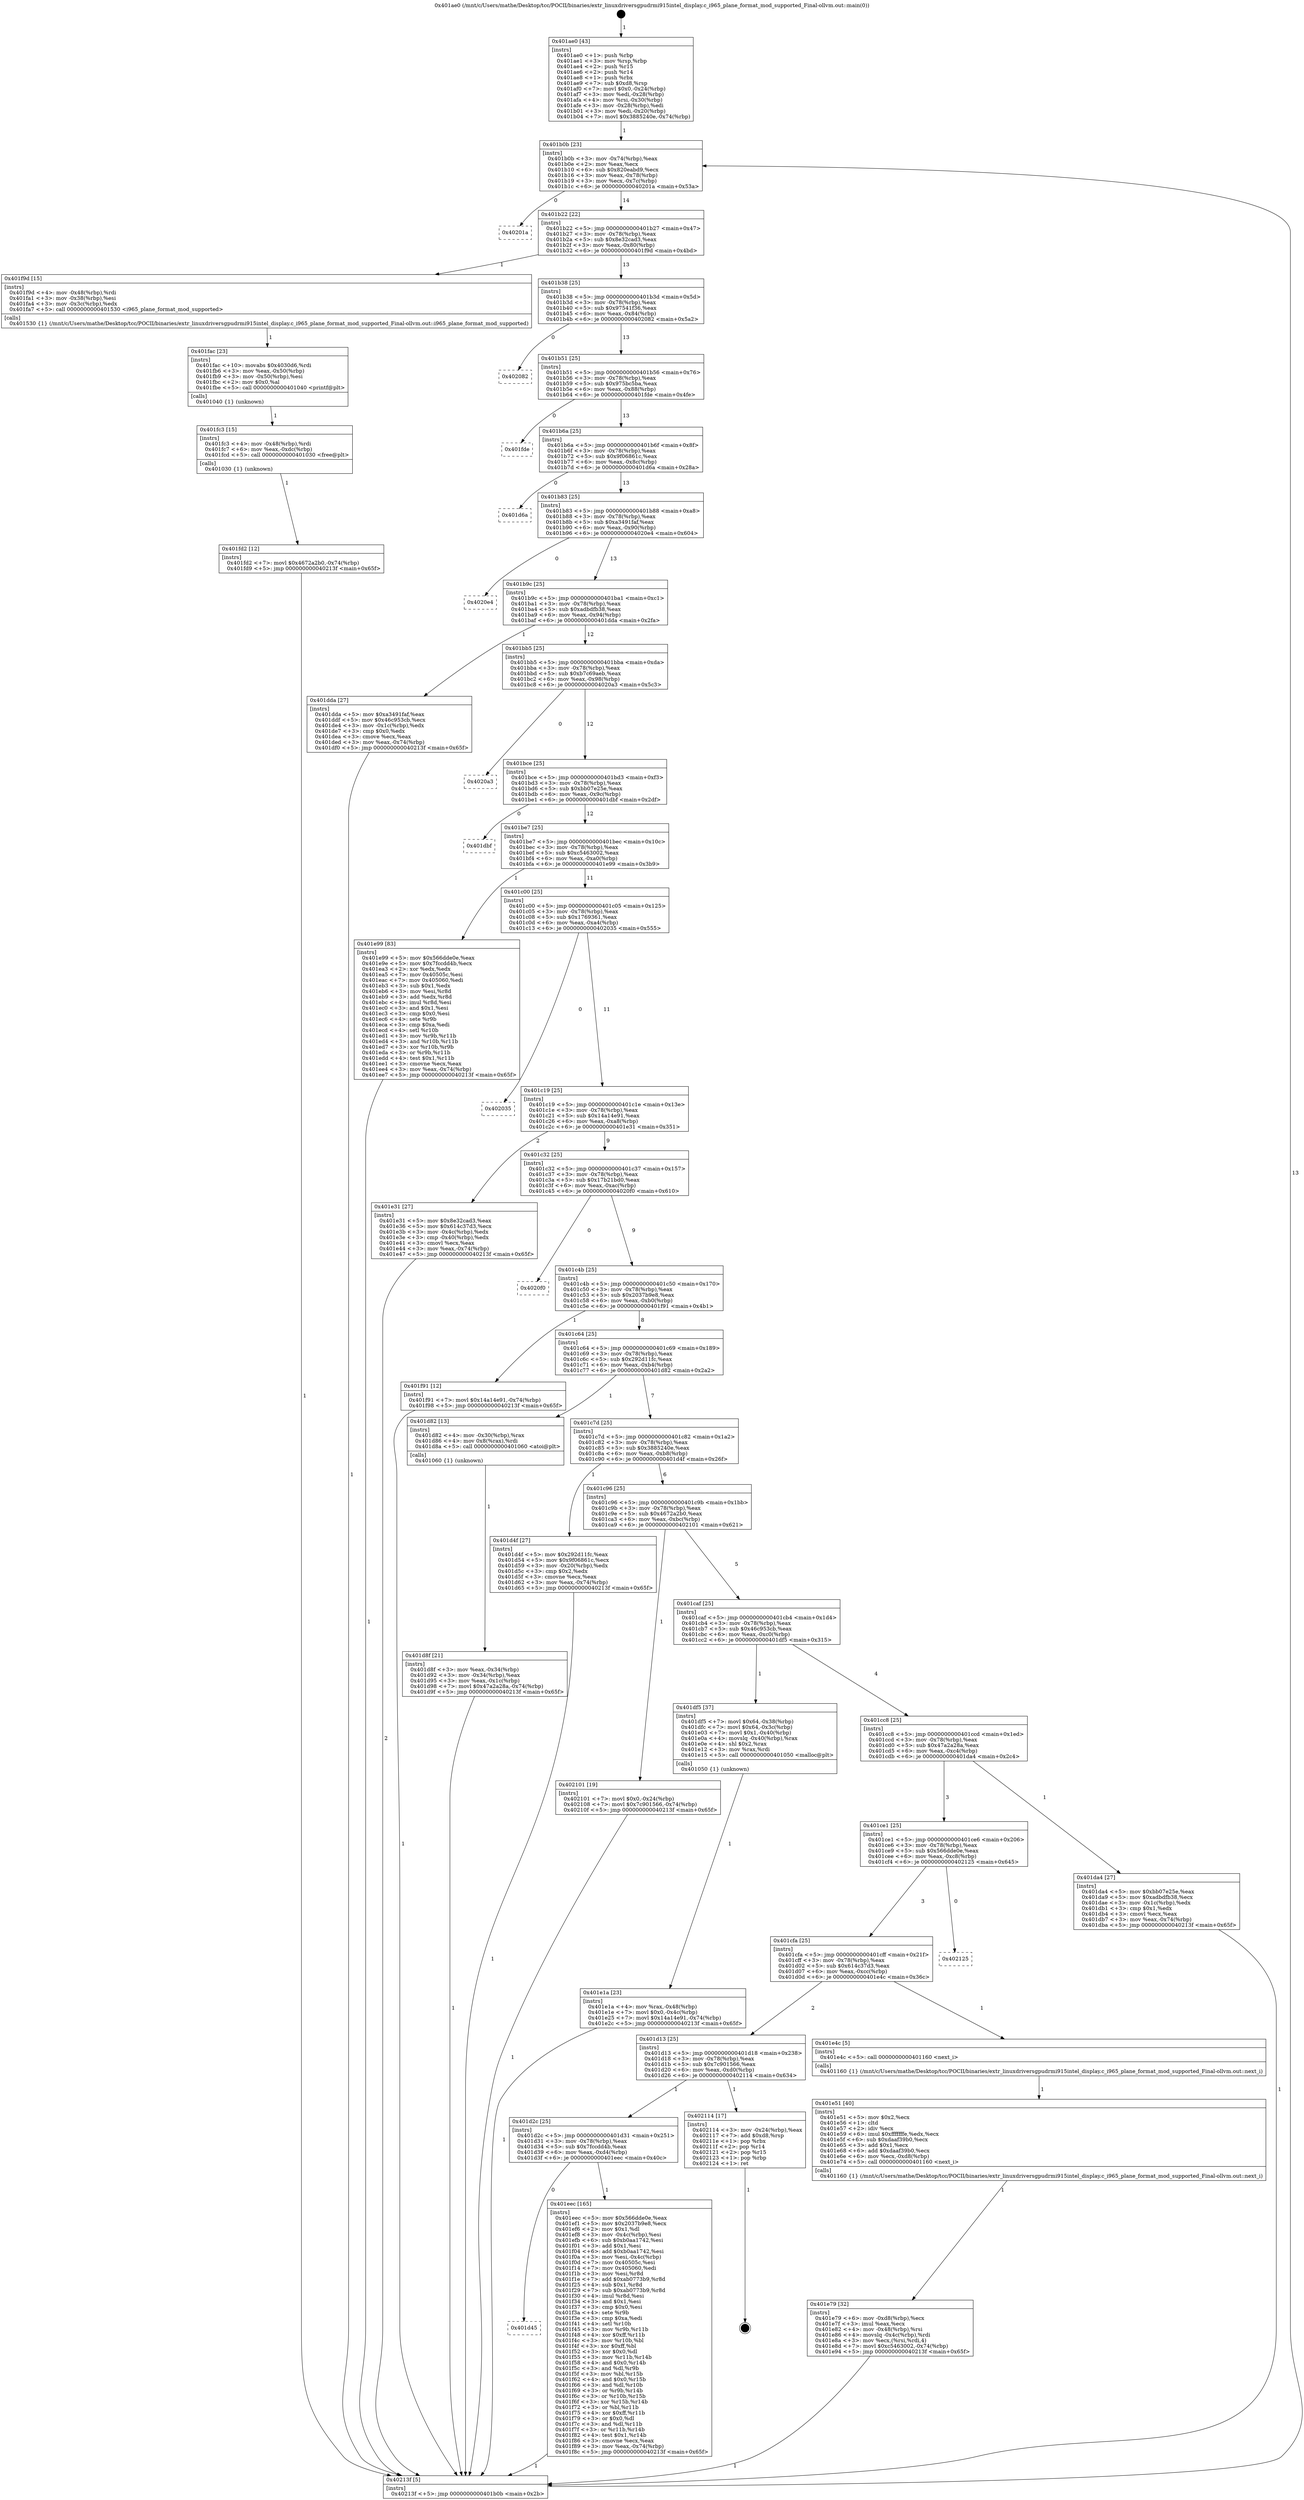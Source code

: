 digraph "0x401ae0" {
  label = "0x401ae0 (/mnt/c/Users/mathe/Desktop/tcc/POCII/binaries/extr_linuxdriversgpudrmi915intel_display.c_i965_plane_format_mod_supported_Final-ollvm.out::main(0))"
  labelloc = "t"
  node[shape=record]

  Entry [label="",width=0.3,height=0.3,shape=circle,fillcolor=black,style=filled]
  "0x401b0b" [label="{
     0x401b0b [23]\l
     | [instrs]\l
     &nbsp;&nbsp;0x401b0b \<+3\>: mov -0x74(%rbp),%eax\l
     &nbsp;&nbsp;0x401b0e \<+2\>: mov %eax,%ecx\l
     &nbsp;&nbsp;0x401b10 \<+6\>: sub $0x820eabd9,%ecx\l
     &nbsp;&nbsp;0x401b16 \<+3\>: mov %eax,-0x78(%rbp)\l
     &nbsp;&nbsp;0x401b19 \<+3\>: mov %ecx,-0x7c(%rbp)\l
     &nbsp;&nbsp;0x401b1c \<+6\>: je 000000000040201a \<main+0x53a\>\l
  }"]
  "0x40201a" [label="{
     0x40201a\l
  }", style=dashed]
  "0x401b22" [label="{
     0x401b22 [22]\l
     | [instrs]\l
     &nbsp;&nbsp;0x401b22 \<+5\>: jmp 0000000000401b27 \<main+0x47\>\l
     &nbsp;&nbsp;0x401b27 \<+3\>: mov -0x78(%rbp),%eax\l
     &nbsp;&nbsp;0x401b2a \<+5\>: sub $0x8e32cad3,%eax\l
     &nbsp;&nbsp;0x401b2f \<+3\>: mov %eax,-0x80(%rbp)\l
     &nbsp;&nbsp;0x401b32 \<+6\>: je 0000000000401f9d \<main+0x4bd\>\l
  }"]
  Exit [label="",width=0.3,height=0.3,shape=circle,fillcolor=black,style=filled,peripheries=2]
  "0x401f9d" [label="{
     0x401f9d [15]\l
     | [instrs]\l
     &nbsp;&nbsp;0x401f9d \<+4\>: mov -0x48(%rbp),%rdi\l
     &nbsp;&nbsp;0x401fa1 \<+3\>: mov -0x38(%rbp),%esi\l
     &nbsp;&nbsp;0x401fa4 \<+3\>: mov -0x3c(%rbp),%edx\l
     &nbsp;&nbsp;0x401fa7 \<+5\>: call 0000000000401530 \<i965_plane_format_mod_supported\>\l
     | [calls]\l
     &nbsp;&nbsp;0x401530 \{1\} (/mnt/c/Users/mathe/Desktop/tcc/POCII/binaries/extr_linuxdriversgpudrmi915intel_display.c_i965_plane_format_mod_supported_Final-ollvm.out::i965_plane_format_mod_supported)\l
  }"]
  "0x401b38" [label="{
     0x401b38 [25]\l
     | [instrs]\l
     &nbsp;&nbsp;0x401b38 \<+5\>: jmp 0000000000401b3d \<main+0x5d\>\l
     &nbsp;&nbsp;0x401b3d \<+3\>: mov -0x78(%rbp),%eax\l
     &nbsp;&nbsp;0x401b40 \<+5\>: sub $0x97541f36,%eax\l
     &nbsp;&nbsp;0x401b45 \<+6\>: mov %eax,-0x84(%rbp)\l
     &nbsp;&nbsp;0x401b4b \<+6\>: je 0000000000402082 \<main+0x5a2\>\l
  }"]
  "0x401fd2" [label="{
     0x401fd2 [12]\l
     | [instrs]\l
     &nbsp;&nbsp;0x401fd2 \<+7\>: movl $0x4672a2b0,-0x74(%rbp)\l
     &nbsp;&nbsp;0x401fd9 \<+5\>: jmp 000000000040213f \<main+0x65f\>\l
  }"]
  "0x402082" [label="{
     0x402082\l
  }", style=dashed]
  "0x401b51" [label="{
     0x401b51 [25]\l
     | [instrs]\l
     &nbsp;&nbsp;0x401b51 \<+5\>: jmp 0000000000401b56 \<main+0x76\>\l
     &nbsp;&nbsp;0x401b56 \<+3\>: mov -0x78(%rbp),%eax\l
     &nbsp;&nbsp;0x401b59 \<+5\>: sub $0x975bc5ba,%eax\l
     &nbsp;&nbsp;0x401b5e \<+6\>: mov %eax,-0x88(%rbp)\l
     &nbsp;&nbsp;0x401b64 \<+6\>: je 0000000000401fde \<main+0x4fe\>\l
  }"]
  "0x401fc3" [label="{
     0x401fc3 [15]\l
     | [instrs]\l
     &nbsp;&nbsp;0x401fc3 \<+4\>: mov -0x48(%rbp),%rdi\l
     &nbsp;&nbsp;0x401fc7 \<+6\>: mov %eax,-0xdc(%rbp)\l
     &nbsp;&nbsp;0x401fcd \<+5\>: call 0000000000401030 \<free@plt\>\l
     | [calls]\l
     &nbsp;&nbsp;0x401030 \{1\} (unknown)\l
  }"]
  "0x401fde" [label="{
     0x401fde\l
  }", style=dashed]
  "0x401b6a" [label="{
     0x401b6a [25]\l
     | [instrs]\l
     &nbsp;&nbsp;0x401b6a \<+5\>: jmp 0000000000401b6f \<main+0x8f\>\l
     &nbsp;&nbsp;0x401b6f \<+3\>: mov -0x78(%rbp),%eax\l
     &nbsp;&nbsp;0x401b72 \<+5\>: sub $0x9f06861c,%eax\l
     &nbsp;&nbsp;0x401b77 \<+6\>: mov %eax,-0x8c(%rbp)\l
     &nbsp;&nbsp;0x401b7d \<+6\>: je 0000000000401d6a \<main+0x28a\>\l
  }"]
  "0x401fac" [label="{
     0x401fac [23]\l
     | [instrs]\l
     &nbsp;&nbsp;0x401fac \<+10\>: movabs $0x4030d6,%rdi\l
     &nbsp;&nbsp;0x401fb6 \<+3\>: mov %eax,-0x50(%rbp)\l
     &nbsp;&nbsp;0x401fb9 \<+3\>: mov -0x50(%rbp),%esi\l
     &nbsp;&nbsp;0x401fbc \<+2\>: mov $0x0,%al\l
     &nbsp;&nbsp;0x401fbe \<+5\>: call 0000000000401040 \<printf@plt\>\l
     | [calls]\l
     &nbsp;&nbsp;0x401040 \{1\} (unknown)\l
  }"]
  "0x401d6a" [label="{
     0x401d6a\l
  }", style=dashed]
  "0x401b83" [label="{
     0x401b83 [25]\l
     | [instrs]\l
     &nbsp;&nbsp;0x401b83 \<+5\>: jmp 0000000000401b88 \<main+0xa8\>\l
     &nbsp;&nbsp;0x401b88 \<+3\>: mov -0x78(%rbp),%eax\l
     &nbsp;&nbsp;0x401b8b \<+5\>: sub $0xa3491faf,%eax\l
     &nbsp;&nbsp;0x401b90 \<+6\>: mov %eax,-0x90(%rbp)\l
     &nbsp;&nbsp;0x401b96 \<+6\>: je 00000000004020e4 \<main+0x604\>\l
  }"]
  "0x401d45" [label="{
     0x401d45\l
  }", style=dashed]
  "0x4020e4" [label="{
     0x4020e4\l
  }", style=dashed]
  "0x401b9c" [label="{
     0x401b9c [25]\l
     | [instrs]\l
     &nbsp;&nbsp;0x401b9c \<+5\>: jmp 0000000000401ba1 \<main+0xc1\>\l
     &nbsp;&nbsp;0x401ba1 \<+3\>: mov -0x78(%rbp),%eax\l
     &nbsp;&nbsp;0x401ba4 \<+5\>: sub $0xadbdfb38,%eax\l
     &nbsp;&nbsp;0x401ba9 \<+6\>: mov %eax,-0x94(%rbp)\l
     &nbsp;&nbsp;0x401baf \<+6\>: je 0000000000401dda \<main+0x2fa\>\l
  }"]
  "0x401eec" [label="{
     0x401eec [165]\l
     | [instrs]\l
     &nbsp;&nbsp;0x401eec \<+5\>: mov $0x566dde0e,%eax\l
     &nbsp;&nbsp;0x401ef1 \<+5\>: mov $0x2037b9e8,%ecx\l
     &nbsp;&nbsp;0x401ef6 \<+2\>: mov $0x1,%dl\l
     &nbsp;&nbsp;0x401ef8 \<+3\>: mov -0x4c(%rbp),%esi\l
     &nbsp;&nbsp;0x401efb \<+6\>: sub $0xb0aa1742,%esi\l
     &nbsp;&nbsp;0x401f01 \<+3\>: add $0x1,%esi\l
     &nbsp;&nbsp;0x401f04 \<+6\>: add $0xb0aa1742,%esi\l
     &nbsp;&nbsp;0x401f0a \<+3\>: mov %esi,-0x4c(%rbp)\l
     &nbsp;&nbsp;0x401f0d \<+7\>: mov 0x40505c,%esi\l
     &nbsp;&nbsp;0x401f14 \<+7\>: mov 0x405060,%edi\l
     &nbsp;&nbsp;0x401f1b \<+3\>: mov %esi,%r8d\l
     &nbsp;&nbsp;0x401f1e \<+7\>: add $0xab0773b9,%r8d\l
     &nbsp;&nbsp;0x401f25 \<+4\>: sub $0x1,%r8d\l
     &nbsp;&nbsp;0x401f29 \<+7\>: sub $0xab0773b9,%r8d\l
     &nbsp;&nbsp;0x401f30 \<+4\>: imul %r8d,%esi\l
     &nbsp;&nbsp;0x401f34 \<+3\>: and $0x1,%esi\l
     &nbsp;&nbsp;0x401f37 \<+3\>: cmp $0x0,%esi\l
     &nbsp;&nbsp;0x401f3a \<+4\>: sete %r9b\l
     &nbsp;&nbsp;0x401f3e \<+3\>: cmp $0xa,%edi\l
     &nbsp;&nbsp;0x401f41 \<+4\>: setl %r10b\l
     &nbsp;&nbsp;0x401f45 \<+3\>: mov %r9b,%r11b\l
     &nbsp;&nbsp;0x401f48 \<+4\>: xor $0xff,%r11b\l
     &nbsp;&nbsp;0x401f4c \<+3\>: mov %r10b,%bl\l
     &nbsp;&nbsp;0x401f4f \<+3\>: xor $0xff,%bl\l
     &nbsp;&nbsp;0x401f52 \<+3\>: xor $0x0,%dl\l
     &nbsp;&nbsp;0x401f55 \<+3\>: mov %r11b,%r14b\l
     &nbsp;&nbsp;0x401f58 \<+4\>: and $0x0,%r14b\l
     &nbsp;&nbsp;0x401f5c \<+3\>: and %dl,%r9b\l
     &nbsp;&nbsp;0x401f5f \<+3\>: mov %bl,%r15b\l
     &nbsp;&nbsp;0x401f62 \<+4\>: and $0x0,%r15b\l
     &nbsp;&nbsp;0x401f66 \<+3\>: and %dl,%r10b\l
     &nbsp;&nbsp;0x401f69 \<+3\>: or %r9b,%r14b\l
     &nbsp;&nbsp;0x401f6c \<+3\>: or %r10b,%r15b\l
     &nbsp;&nbsp;0x401f6f \<+3\>: xor %r15b,%r14b\l
     &nbsp;&nbsp;0x401f72 \<+3\>: or %bl,%r11b\l
     &nbsp;&nbsp;0x401f75 \<+4\>: xor $0xff,%r11b\l
     &nbsp;&nbsp;0x401f79 \<+3\>: or $0x0,%dl\l
     &nbsp;&nbsp;0x401f7c \<+3\>: and %dl,%r11b\l
     &nbsp;&nbsp;0x401f7f \<+3\>: or %r11b,%r14b\l
     &nbsp;&nbsp;0x401f82 \<+4\>: test $0x1,%r14b\l
     &nbsp;&nbsp;0x401f86 \<+3\>: cmovne %ecx,%eax\l
     &nbsp;&nbsp;0x401f89 \<+3\>: mov %eax,-0x74(%rbp)\l
     &nbsp;&nbsp;0x401f8c \<+5\>: jmp 000000000040213f \<main+0x65f\>\l
  }"]
  "0x401dda" [label="{
     0x401dda [27]\l
     | [instrs]\l
     &nbsp;&nbsp;0x401dda \<+5\>: mov $0xa3491faf,%eax\l
     &nbsp;&nbsp;0x401ddf \<+5\>: mov $0x46c953cb,%ecx\l
     &nbsp;&nbsp;0x401de4 \<+3\>: mov -0x1c(%rbp),%edx\l
     &nbsp;&nbsp;0x401de7 \<+3\>: cmp $0x0,%edx\l
     &nbsp;&nbsp;0x401dea \<+3\>: cmove %ecx,%eax\l
     &nbsp;&nbsp;0x401ded \<+3\>: mov %eax,-0x74(%rbp)\l
     &nbsp;&nbsp;0x401df0 \<+5\>: jmp 000000000040213f \<main+0x65f\>\l
  }"]
  "0x401bb5" [label="{
     0x401bb5 [25]\l
     | [instrs]\l
     &nbsp;&nbsp;0x401bb5 \<+5\>: jmp 0000000000401bba \<main+0xda\>\l
     &nbsp;&nbsp;0x401bba \<+3\>: mov -0x78(%rbp),%eax\l
     &nbsp;&nbsp;0x401bbd \<+5\>: sub $0xb7c69aeb,%eax\l
     &nbsp;&nbsp;0x401bc2 \<+6\>: mov %eax,-0x98(%rbp)\l
     &nbsp;&nbsp;0x401bc8 \<+6\>: je 00000000004020a3 \<main+0x5c3\>\l
  }"]
  "0x401d2c" [label="{
     0x401d2c [25]\l
     | [instrs]\l
     &nbsp;&nbsp;0x401d2c \<+5\>: jmp 0000000000401d31 \<main+0x251\>\l
     &nbsp;&nbsp;0x401d31 \<+3\>: mov -0x78(%rbp),%eax\l
     &nbsp;&nbsp;0x401d34 \<+5\>: sub $0x7fccdd4b,%eax\l
     &nbsp;&nbsp;0x401d39 \<+6\>: mov %eax,-0xd4(%rbp)\l
     &nbsp;&nbsp;0x401d3f \<+6\>: je 0000000000401eec \<main+0x40c\>\l
  }"]
  "0x4020a3" [label="{
     0x4020a3\l
  }", style=dashed]
  "0x401bce" [label="{
     0x401bce [25]\l
     | [instrs]\l
     &nbsp;&nbsp;0x401bce \<+5\>: jmp 0000000000401bd3 \<main+0xf3\>\l
     &nbsp;&nbsp;0x401bd3 \<+3\>: mov -0x78(%rbp),%eax\l
     &nbsp;&nbsp;0x401bd6 \<+5\>: sub $0xbb07e25e,%eax\l
     &nbsp;&nbsp;0x401bdb \<+6\>: mov %eax,-0x9c(%rbp)\l
     &nbsp;&nbsp;0x401be1 \<+6\>: je 0000000000401dbf \<main+0x2df\>\l
  }"]
  "0x402114" [label="{
     0x402114 [17]\l
     | [instrs]\l
     &nbsp;&nbsp;0x402114 \<+3\>: mov -0x24(%rbp),%eax\l
     &nbsp;&nbsp;0x402117 \<+7\>: add $0xd8,%rsp\l
     &nbsp;&nbsp;0x40211e \<+1\>: pop %rbx\l
     &nbsp;&nbsp;0x40211f \<+2\>: pop %r14\l
     &nbsp;&nbsp;0x402121 \<+2\>: pop %r15\l
     &nbsp;&nbsp;0x402123 \<+1\>: pop %rbp\l
     &nbsp;&nbsp;0x402124 \<+1\>: ret\l
  }"]
  "0x401dbf" [label="{
     0x401dbf\l
  }", style=dashed]
  "0x401be7" [label="{
     0x401be7 [25]\l
     | [instrs]\l
     &nbsp;&nbsp;0x401be7 \<+5\>: jmp 0000000000401bec \<main+0x10c\>\l
     &nbsp;&nbsp;0x401bec \<+3\>: mov -0x78(%rbp),%eax\l
     &nbsp;&nbsp;0x401bef \<+5\>: sub $0xc5463002,%eax\l
     &nbsp;&nbsp;0x401bf4 \<+6\>: mov %eax,-0xa0(%rbp)\l
     &nbsp;&nbsp;0x401bfa \<+6\>: je 0000000000401e99 \<main+0x3b9\>\l
  }"]
  "0x401e79" [label="{
     0x401e79 [32]\l
     | [instrs]\l
     &nbsp;&nbsp;0x401e79 \<+6\>: mov -0xd8(%rbp),%ecx\l
     &nbsp;&nbsp;0x401e7f \<+3\>: imul %eax,%ecx\l
     &nbsp;&nbsp;0x401e82 \<+4\>: mov -0x48(%rbp),%rsi\l
     &nbsp;&nbsp;0x401e86 \<+4\>: movslq -0x4c(%rbp),%rdi\l
     &nbsp;&nbsp;0x401e8a \<+3\>: mov %ecx,(%rsi,%rdi,4)\l
     &nbsp;&nbsp;0x401e8d \<+7\>: movl $0xc5463002,-0x74(%rbp)\l
     &nbsp;&nbsp;0x401e94 \<+5\>: jmp 000000000040213f \<main+0x65f\>\l
  }"]
  "0x401e99" [label="{
     0x401e99 [83]\l
     | [instrs]\l
     &nbsp;&nbsp;0x401e99 \<+5\>: mov $0x566dde0e,%eax\l
     &nbsp;&nbsp;0x401e9e \<+5\>: mov $0x7fccdd4b,%ecx\l
     &nbsp;&nbsp;0x401ea3 \<+2\>: xor %edx,%edx\l
     &nbsp;&nbsp;0x401ea5 \<+7\>: mov 0x40505c,%esi\l
     &nbsp;&nbsp;0x401eac \<+7\>: mov 0x405060,%edi\l
     &nbsp;&nbsp;0x401eb3 \<+3\>: sub $0x1,%edx\l
     &nbsp;&nbsp;0x401eb6 \<+3\>: mov %esi,%r8d\l
     &nbsp;&nbsp;0x401eb9 \<+3\>: add %edx,%r8d\l
     &nbsp;&nbsp;0x401ebc \<+4\>: imul %r8d,%esi\l
     &nbsp;&nbsp;0x401ec0 \<+3\>: and $0x1,%esi\l
     &nbsp;&nbsp;0x401ec3 \<+3\>: cmp $0x0,%esi\l
     &nbsp;&nbsp;0x401ec6 \<+4\>: sete %r9b\l
     &nbsp;&nbsp;0x401eca \<+3\>: cmp $0xa,%edi\l
     &nbsp;&nbsp;0x401ecd \<+4\>: setl %r10b\l
     &nbsp;&nbsp;0x401ed1 \<+3\>: mov %r9b,%r11b\l
     &nbsp;&nbsp;0x401ed4 \<+3\>: and %r10b,%r11b\l
     &nbsp;&nbsp;0x401ed7 \<+3\>: xor %r10b,%r9b\l
     &nbsp;&nbsp;0x401eda \<+3\>: or %r9b,%r11b\l
     &nbsp;&nbsp;0x401edd \<+4\>: test $0x1,%r11b\l
     &nbsp;&nbsp;0x401ee1 \<+3\>: cmovne %ecx,%eax\l
     &nbsp;&nbsp;0x401ee4 \<+3\>: mov %eax,-0x74(%rbp)\l
     &nbsp;&nbsp;0x401ee7 \<+5\>: jmp 000000000040213f \<main+0x65f\>\l
  }"]
  "0x401c00" [label="{
     0x401c00 [25]\l
     | [instrs]\l
     &nbsp;&nbsp;0x401c00 \<+5\>: jmp 0000000000401c05 \<main+0x125\>\l
     &nbsp;&nbsp;0x401c05 \<+3\>: mov -0x78(%rbp),%eax\l
     &nbsp;&nbsp;0x401c08 \<+5\>: sub $0x1769361,%eax\l
     &nbsp;&nbsp;0x401c0d \<+6\>: mov %eax,-0xa4(%rbp)\l
     &nbsp;&nbsp;0x401c13 \<+6\>: je 0000000000402035 \<main+0x555\>\l
  }"]
  "0x401e51" [label="{
     0x401e51 [40]\l
     | [instrs]\l
     &nbsp;&nbsp;0x401e51 \<+5\>: mov $0x2,%ecx\l
     &nbsp;&nbsp;0x401e56 \<+1\>: cltd\l
     &nbsp;&nbsp;0x401e57 \<+2\>: idiv %ecx\l
     &nbsp;&nbsp;0x401e59 \<+6\>: imul $0xfffffffe,%edx,%ecx\l
     &nbsp;&nbsp;0x401e5f \<+6\>: sub $0xdaaf39b0,%ecx\l
     &nbsp;&nbsp;0x401e65 \<+3\>: add $0x1,%ecx\l
     &nbsp;&nbsp;0x401e68 \<+6\>: add $0xdaaf39b0,%ecx\l
     &nbsp;&nbsp;0x401e6e \<+6\>: mov %ecx,-0xd8(%rbp)\l
     &nbsp;&nbsp;0x401e74 \<+5\>: call 0000000000401160 \<next_i\>\l
     | [calls]\l
     &nbsp;&nbsp;0x401160 \{1\} (/mnt/c/Users/mathe/Desktop/tcc/POCII/binaries/extr_linuxdriversgpudrmi915intel_display.c_i965_plane_format_mod_supported_Final-ollvm.out::next_i)\l
  }"]
  "0x402035" [label="{
     0x402035\l
  }", style=dashed]
  "0x401c19" [label="{
     0x401c19 [25]\l
     | [instrs]\l
     &nbsp;&nbsp;0x401c19 \<+5\>: jmp 0000000000401c1e \<main+0x13e\>\l
     &nbsp;&nbsp;0x401c1e \<+3\>: mov -0x78(%rbp),%eax\l
     &nbsp;&nbsp;0x401c21 \<+5\>: sub $0x14a14e91,%eax\l
     &nbsp;&nbsp;0x401c26 \<+6\>: mov %eax,-0xa8(%rbp)\l
     &nbsp;&nbsp;0x401c2c \<+6\>: je 0000000000401e31 \<main+0x351\>\l
  }"]
  "0x401d13" [label="{
     0x401d13 [25]\l
     | [instrs]\l
     &nbsp;&nbsp;0x401d13 \<+5\>: jmp 0000000000401d18 \<main+0x238\>\l
     &nbsp;&nbsp;0x401d18 \<+3\>: mov -0x78(%rbp),%eax\l
     &nbsp;&nbsp;0x401d1b \<+5\>: sub $0x7c901566,%eax\l
     &nbsp;&nbsp;0x401d20 \<+6\>: mov %eax,-0xd0(%rbp)\l
     &nbsp;&nbsp;0x401d26 \<+6\>: je 0000000000402114 \<main+0x634\>\l
  }"]
  "0x401e31" [label="{
     0x401e31 [27]\l
     | [instrs]\l
     &nbsp;&nbsp;0x401e31 \<+5\>: mov $0x8e32cad3,%eax\l
     &nbsp;&nbsp;0x401e36 \<+5\>: mov $0x614c37d3,%ecx\l
     &nbsp;&nbsp;0x401e3b \<+3\>: mov -0x4c(%rbp),%edx\l
     &nbsp;&nbsp;0x401e3e \<+3\>: cmp -0x40(%rbp),%edx\l
     &nbsp;&nbsp;0x401e41 \<+3\>: cmovl %ecx,%eax\l
     &nbsp;&nbsp;0x401e44 \<+3\>: mov %eax,-0x74(%rbp)\l
     &nbsp;&nbsp;0x401e47 \<+5\>: jmp 000000000040213f \<main+0x65f\>\l
  }"]
  "0x401c32" [label="{
     0x401c32 [25]\l
     | [instrs]\l
     &nbsp;&nbsp;0x401c32 \<+5\>: jmp 0000000000401c37 \<main+0x157\>\l
     &nbsp;&nbsp;0x401c37 \<+3\>: mov -0x78(%rbp),%eax\l
     &nbsp;&nbsp;0x401c3a \<+5\>: sub $0x17b21bd0,%eax\l
     &nbsp;&nbsp;0x401c3f \<+6\>: mov %eax,-0xac(%rbp)\l
     &nbsp;&nbsp;0x401c45 \<+6\>: je 00000000004020f0 \<main+0x610\>\l
  }"]
  "0x401e4c" [label="{
     0x401e4c [5]\l
     | [instrs]\l
     &nbsp;&nbsp;0x401e4c \<+5\>: call 0000000000401160 \<next_i\>\l
     | [calls]\l
     &nbsp;&nbsp;0x401160 \{1\} (/mnt/c/Users/mathe/Desktop/tcc/POCII/binaries/extr_linuxdriversgpudrmi915intel_display.c_i965_plane_format_mod_supported_Final-ollvm.out::next_i)\l
  }"]
  "0x4020f0" [label="{
     0x4020f0\l
  }", style=dashed]
  "0x401c4b" [label="{
     0x401c4b [25]\l
     | [instrs]\l
     &nbsp;&nbsp;0x401c4b \<+5\>: jmp 0000000000401c50 \<main+0x170\>\l
     &nbsp;&nbsp;0x401c50 \<+3\>: mov -0x78(%rbp),%eax\l
     &nbsp;&nbsp;0x401c53 \<+5\>: sub $0x2037b9e8,%eax\l
     &nbsp;&nbsp;0x401c58 \<+6\>: mov %eax,-0xb0(%rbp)\l
     &nbsp;&nbsp;0x401c5e \<+6\>: je 0000000000401f91 \<main+0x4b1\>\l
  }"]
  "0x401cfa" [label="{
     0x401cfa [25]\l
     | [instrs]\l
     &nbsp;&nbsp;0x401cfa \<+5\>: jmp 0000000000401cff \<main+0x21f\>\l
     &nbsp;&nbsp;0x401cff \<+3\>: mov -0x78(%rbp),%eax\l
     &nbsp;&nbsp;0x401d02 \<+5\>: sub $0x614c37d3,%eax\l
     &nbsp;&nbsp;0x401d07 \<+6\>: mov %eax,-0xcc(%rbp)\l
     &nbsp;&nbsp;0x401d0d \<+6\>: je 0000000000401e4c \<main+0x36c\>\l
  }"]
  "0x401f91" [label="{
     0x401f91 [12]\l
     | [instrs]\l
     &nbsp;&nbsp;0x401f91 \<+7\>: movl $0x14a14e91,-0x74(%rbp)\l
     &nbsp;&nbsp;0x401f98 \<+5\>: jmp 000000000040213f \<main+0x65f\>\l
  }"]
  "0x401c64" [label="{
     0x401c64 [25]\l
     | [instrs]\l
     &nbsp;&nbsp;0x401c64 \<+5\>: jmp 0000000000401c69 \<main+0x189\>\l
     &nbsp;&nbsp;0x401c69 \<+3\>: mov -0x78(%rbp),%eax\l
     &nbsp;&nbsp;0x401c6c \<+5\>: sub $0x292d11fc,%eax\l
     &nbsp;&nbsp;0x401c71 \<+6\>: mov %eax,-0xb4(%rbp)\l
     &nbsp;&nbsp;0x401c77 \<+6\>: je 0000000000401d82 \<main+0x2a2\>\l
  }"]
  "0x402125" [label="{
     0x402125\l
  }", style=dashed]
  "0x401d82" [label="{
     0x401d82 [13]\l
     | [instrs]\l
     &nbsp;&nbsp;0x401d82 \<+4\>: mov -0x30(%rbp),%rax\l
     &nbsp;&nbsp;0x401d86 \<+4\>: mov 0x8(%rax),%rdi\l
     &nbsp;&nbsp;0x401d8a \<+5\>: call 0000000000401060 \<atoi@plt\>\l
     | [calls]\l
     &nbsp;&nbsp;0x401060 \{1\} (unknown)\l
  }"]
  "0x401c7d" [label="{
     0x401c7d [25]\l
     | [instrs]\l
     &nbsp;&nbsp;0x401c7d \<+5\>: jmp 0000000000401c82 \<main+0x1a2\>\l
     &nbsp;&nbsp;0x401c82 \<+3\>: mov -0x78(%rbp),%eax\l
     &nbsp;&nbsp;0x401c85 \<+5\>: sub $0x3885240e,%eax\l
     &nbsp;&nbsp;0x401c8a \<+6\>: mov %eax,-0xb8(%rbp)\l
     &nbsp;&nbsp;0x401c90 \<+6\>: je 0000000000401d4f \<main+0x26f\>\l
  }"]
  "0x401e1a" [label="{
     0x401e1a [23]\l
     | [instrs]\l
     &nbsp;&nbsp;0x401e1a \<+4\>: mov %rax,-0x48(%rbp)\l
     &nbsp;&nbsp;0x401e1e \<+7\>: movl $0x0,-0x4c(%rbp)\l
     &nbsp;&nbsp;0x401e25 \<+7\>: movl $0x14a14e91,-0x74(%rbp)\l
     &nbsp;&nbsp;0x401e2c \<+5\>: jmp 000000000040213f \<main+0x65f\>\l
  }"]
  "0x401d4f" [label="{
     0x401d4f [27]\l
     | [instrs]\l
     &nbsp;&nbsp;0x401d4f \<+5\>: mov $0x292d11fc,%eax\l
     &nbsp;&nbsp;0x401d54 \<+5\>: mov $0x9f06861c,%ecx\l
     &nbsp;&nbsp;0x401d59 \<+3\>: mov -0x20(%rbp),%edx\l
     &nbsp;&nbsp;0x401d5c \<+3\>: cmp $0x2,%edx\l
     &nbsp;&nbsp;0x401d5f \<+3\>: cmovne %ecx,%eax\l
     &nbsp;&nbsp;0x401d62 \<+3\>: mov %eax,-0x74(%rbp)\l
     &nbsp;&nbsp;0x401d65 \<+5\>: jmp 000000000040213f \<main+0x65f\>\l
  }"]
  "0x401c96" [label="{
     0x401c96 [25]\l
     | [instrs]\l
     &nbsp;&nbsp;0x401c96 \<+5\>: jmp 0000000000401c9b \<main+0x1bb\>\l
     &nbsp;&nbsp;0x401c9b \<+3\>: mov -0x78(%rbp),%eax\l
     &nbsp;&nbsp;0x401c9e \<+5\>: sub $0x4672a2b0,%eax\l
     &nbsp;&nbsp;0x401ca3 \<+6\>: mov %eax,-0xbc(%rbp)\l
     &nbsp;&nbsp;0x401ca9 \<+6\>: je 0000000000402101 \<main+0x621\>\l
  }"]
  "0x40213f" [label="{
     0x40213f [5]\l
     | [instrs]\l
     &nbsp;&nbsp;0x40213f \<+5\>: jmp 0000000000401b0b \<main+0x2b\>\l
  }"]
  "0x401ae0" [label="{
     0x401ae0 [43]\l
     | [instrs]\l
     &nbsp;&nbsp;0x401ae0 \<+1\>: push %rbp\l
     &nbsp;&nbsp;0x401ae1 \<+3\>: mov %rsp,%rbp\l
     &nbsp;&nbsp;0x401ae4 \<+2\>: push %r15\l
     &nbsp;&nbsp;0x401ae6 \<+2\>: push %r14\l
     &nbsp;&nbsp;0x401ae8 \<+1\>: push %rbx\l
     &nbsp;&nbsp;0x401ae9 \<+7\>: sub $0xd8,%rsp\l
     &nbsp;&nbsp;0x401af0 \<+7\>: movl $0x0,-0x24(%rbp)\l
     &nbsp;&nbsp;0x401af7 \<+3\>: mov %edi,-0x28(%rbp)\l
     &nbsp;&nbsp;0x401afa \<+4\>: mov %rsi,-0x30(%rbp)\l
     &nbsp;&nbsp;0x401afe \<+3\>: mov -0x28(%rbp),%edi\l
     &nbsp;&nbsp;0x401b01 \<+3\>: mov %edi,-0x20(%rbp)\l
     &nbsp;&nbsp;0x401b04 \<+7\>: movl $0x3885240e,-0x74(%rbp)\l
  }"]
  "0x401d8f" [label="{
     0x401d8f [21]\l
     | [instrs]\l
     &nbsp;&nbsp;0x401d8f \<+3\>: mov %eax,-0x34(%rbp)\l
     &nbsp;&nbsp;0x401d92 \<+3\>: mov -0x34(%rbp),%eax\l
     &nbsp;&nbsp;0x401d95 \<+3\>: mov %eax,-0x1c(%rbp)\l
     &nbsp;&nbsp;0x401d98 \<+7\>: movl $0x47a2a28a,-0x74(%rbp)\l
     &nbsp;&nbsp;0x401d9f \<+5\>: jmp 000000000040213f \<main+0x65f\>\l
  }"]
  "0x401ce1" [label="{
     0x401ce1 [25]\l
     | [instrs]\l
     &nbsp;&nbsp;0x401ce1 \<+5\>: jmp 0000000000401ce6 \<main+0x206\>\l
     &nbsp;&nbsp;0x401ce6 \<+3\>: mov -0x78(%rbp),%eax\l
     &nbsp;&nbsp;0x401ce9 \<+5\>: sub $0x566dde0e,%eax\l
     &nbsp;&nbsp;0x401cee \<+6\>: mov %eax,-0xc8(%rbp)\l
     &nbsp;&nbsp;0x401cf4 \<+6\>: je 0000000000402125 \<main+0x645\>\l
  }"]
  "0x402101" [label="{
     0x402101 [19]\l
     | [instrs]\l
     &nbsp;&nbsp;0x402101 \<+7\>: movl $0x0,-0x24(%rbp)\l
     &nbsp;&nbsp;0x402108 \<+7\>: movl $0x7c901566,-0x74(%rbp)\l
     &nbsp;&nbsp;0x40210f \<+5\>: jmp 000000000040213f \<main+0x65f\>\l
  }"]
  "0x401caf" [label="{
     0x401caf [25]\l
     | [instrs]\l
     &nbsp;&nbsp;0x401caf \<+5\>: jmp 0000000000401cb4 \<main+0x1d4\>\l
     &nbsp;&nbsp;0x401cb4 \<+3\>: mov -0x78(%rbp),%eax\l
     &nbsp;&nbsp;0x401cb7 \<+5\>: sub $0x46c953cb,%eax\l
     &nbsp;&nbsp;0x401cbc \<+6\>: mov %eax,-0xc0(%rbp)\l
     &nbsp;&nbsp;0x401cc2 \<+6\>: je 0000000000401df5 \<main+0x315\>\l
  }"]
  "0x401da4" [label="{
     0x401da4 [27]\l
     | [instrs]\l
     &nbsp;&nbsp;0x401da4 \<+5\>: mov $0xbb07e25e,%eax\l
     &nbsp;&nbsp;0x401da9 \<+5\>: mov $0xadbdfb38,%ecx\l
     &nbsp;&nbsp;0x401dae \<+3\>: mov -0x1c(%rbp),%edx\l
     &nbsp;&nbsp;0x401db1 \<+3\>: cmp $0x1,%edx\l
     &nbsp;&nbsp;0x401db4 \<+3\>: cmovl %ecx,%eax\l
     &nbsp;&nbsp;0x401db7 \<+3\>: mov %eax,-0x74(%rbp)\l
     &nbsp;&nbsp;0x401dba \<+5\>: jmp 000000000040213f \<main+0x65f\>\l
  }"]
  "0x401df5" [label="{
     0x401df5 [37]\l
     | [instrs]\l
     &nbsp;&nbsp;0x401df5 \<+7\>: movl $0x64,-0x38(%rbp)\l
     &nbsp;&nbsp;0x401dfc \<+7\>: movl $0x64,-0x3c(%rbp)\l
     &nbsp;&nbsp;0x401e03 \<+7\>: movl $0x1,-0x40(%rbp)\l
     &nbsp;&nbsp;0x401e0a \<+4\>: movslq -0x40(%rbp),%rax\l
     &nbsp;&nbsp;0x401e0e \<+4\>: shl $0x2,%rax\l
     &nbsp;&nbsp;0x401e12 \<+3\>: mov %rax,%rdi\l
     &nbsp;&nbsp;0x401e15 \<+5\>: call 0000000000401050 \<malloc@plt\>\l
     | [calls]\l
     &nbsp;&nbsp;0x401050 \{1\} (unknown)\l
  }"]
  "0x401cc8" [label="{
     0x401cc8 [25]\l
     | [instrs]\l
     &nbsp;&nbsp;0x401cc8 \<+5\>: jmp 0000000000401ccd \<main+0x1ed\>\l
     &nbsp;&nbsp;0x401ccd \<+3\>: mov -0x78(%rbp),%eax\l
     &nbsp;&nbsp;0x401cd0 \<+5\>: sub $0x47a2a28a,%eax\l
     &nbsp;&nbsp;0x401cd5 \<+6\>: mov %eax,-0xc4(%rbp)\l
     &nbsp;&nbsp;0x401cdb \<+6\>: je 0000000000401da4 \<main+0x2c4\>\l
  }"]
  Entry -> "0x401ae0" [label=" 1"]
  "0x401b0b" -> "0x40201a" [label=" 0"]
  "0x401b0b" -> "0x401b22" [label=" 14"]
  "0x402114" -> Exit [label=" 1"]
  "0x401b22" -> "0x401f9d" [label=" 1"]
  "0x401b22" -> "0x401b38" [label=" 13"]
  "0x402101" -> "0x40213f" [label=" 1"]
  "0x401b38" -> "0x402082" [label=" 0"]
  "0x401b38" -> "0x401b51" [label=" 13"]
  "0x401fd2" -> "0x40213f" [label=" 1"]
  "0x401b51" -> "0x401fde" [label=" 0"]
  "0x401b51" -> "0x401b6a" [label=" 13"]
  "0x401fc3" -> "0x401fd2" [label=" 1"]
  "0x401b6a" -> "0x401d6a" [label=" 0"]
  "0x401b6a" -> "0x401b83" [label=" 13"]
  "0x401fac" -> "0x401fc3" [label=" 1"]
  "0x401b83" -> "0x4020e4" [label=" 0"]
  "0x401b83" -> "0x401b9c" [label=" 13"]
  "0x401f9d" -> "0x401fac" [label=" 1"]
  "0x401b9c" -> "0x401dda" [label=" 1"]
  "0x401b9c" -> "0x401bb5" [label=" 12"]
  "0x401f91" -> "0x40213f" [label=" 1"]
  "0x401bb5" -> "0x4020a3" [label=" 0"]
  "0x401bb5" -> "0x401bce" [label=" 12"]
  "0x401d2c" -> "0x401d45" [label=" 0"]
  "0x401bce" -> "0x401dbf" [label=" 0"]
  "0x401bce" -> "0x401be7" [label=" 12"]
  "0x401d2c" -> "0x401eec" [label=" 1"]
  "0x401be7" -> "0x401e99" [label=" 1"]
  "0x401be7" -> "0x401c00" [label=" 11"]
  "0x401d13" -> "0x401d2c" [label=" 1"]
  "0x401c00" -> "0x402035" [label=" 0"]
  "0x401c00" -> "0x401c19" [label=" 11"]
  "0x401d13" -> "0x402114" [label=" 1"]
  "0x401c19" -> "0x401e31" [label=" 2"]
  "0x401c19" -> "0x401c32" [label=" 9"]
  "0x401eec" -> "0x40213f" [label=" 1"]
  "0x401c32" -> "0x4020f0" [label=" 0"]
  "0x401c32" -> "0x401c4b" [label=" 9"]
  "0x401e99" -> "0x40213f" [label=" 1"]
  "0x401c4b" -> "0x401f91" [label=" 1"]
  "0x401c4b" -> "0x401c64" [label=" 8"]
  "0x401e51" -> "0x401e79" [label=" 1"]
  "0x401c64" -> "0x401d82" [label=" 1"]
  "0x401c64" -> "0x401c7d" [label=" 7"]
  "0x401e4c" -> "0x401e51" [label=" 1"]
  "0x401c7d" -> "0x401d4f" [label=" 1"]
  "0x401c7d" -> "0x401c96" [label=" 6"]
  "0x401d4f" -> "0x40213f" [label=" 1"]
  "0x401ae0" -> "0x401b0b" [label=" 1"]
  "0x40213f" -> "0x401b0b" [label=" 13"]
  "0x401d82" -> "0x401d8f" [label=" 1"]
  "0x401d8f" -> "0x40213f" [label=" 1"]
  "0x401cfa" -> "0x401e4c" [label=" 1"]
  "0x401c96" -> "0x402101" [label=" 1"]
  "0x401c96" -> "0x401caf" [label=" 5"]
  "0x401e79" -> "0x40213f" [label=" 1"]
  "0x401caf" -> "0x401df5" [label=" 1"]
  "0x401caf" -> "0x401cc8" [label=" 4"]
  "0x401ce1" -> "0x401cfa" [label=" 3"]
  "0x401cc8" -> "0x401da4" [label=" 1"]
  "0x401cc8" -> "0x401ce1" [label=" 3"]
  "0x401da4" -> "0x40213f" [label=" 1"]
  "0x401dda" -> "0x40213f" [label=" 1"]
  "0x401df5" -> "0x401e1a" [label=" 1"]
  "0x401e1a" -> "0x40213f" [label=" 1"]
  "0x401e31" -> "0x40213f" [label=" 2"]
  "0x401cfa" -> "0x401d13" [label=" 2"]
  "0x401ce1" -> "0x402125" [label=" 0"]
}
